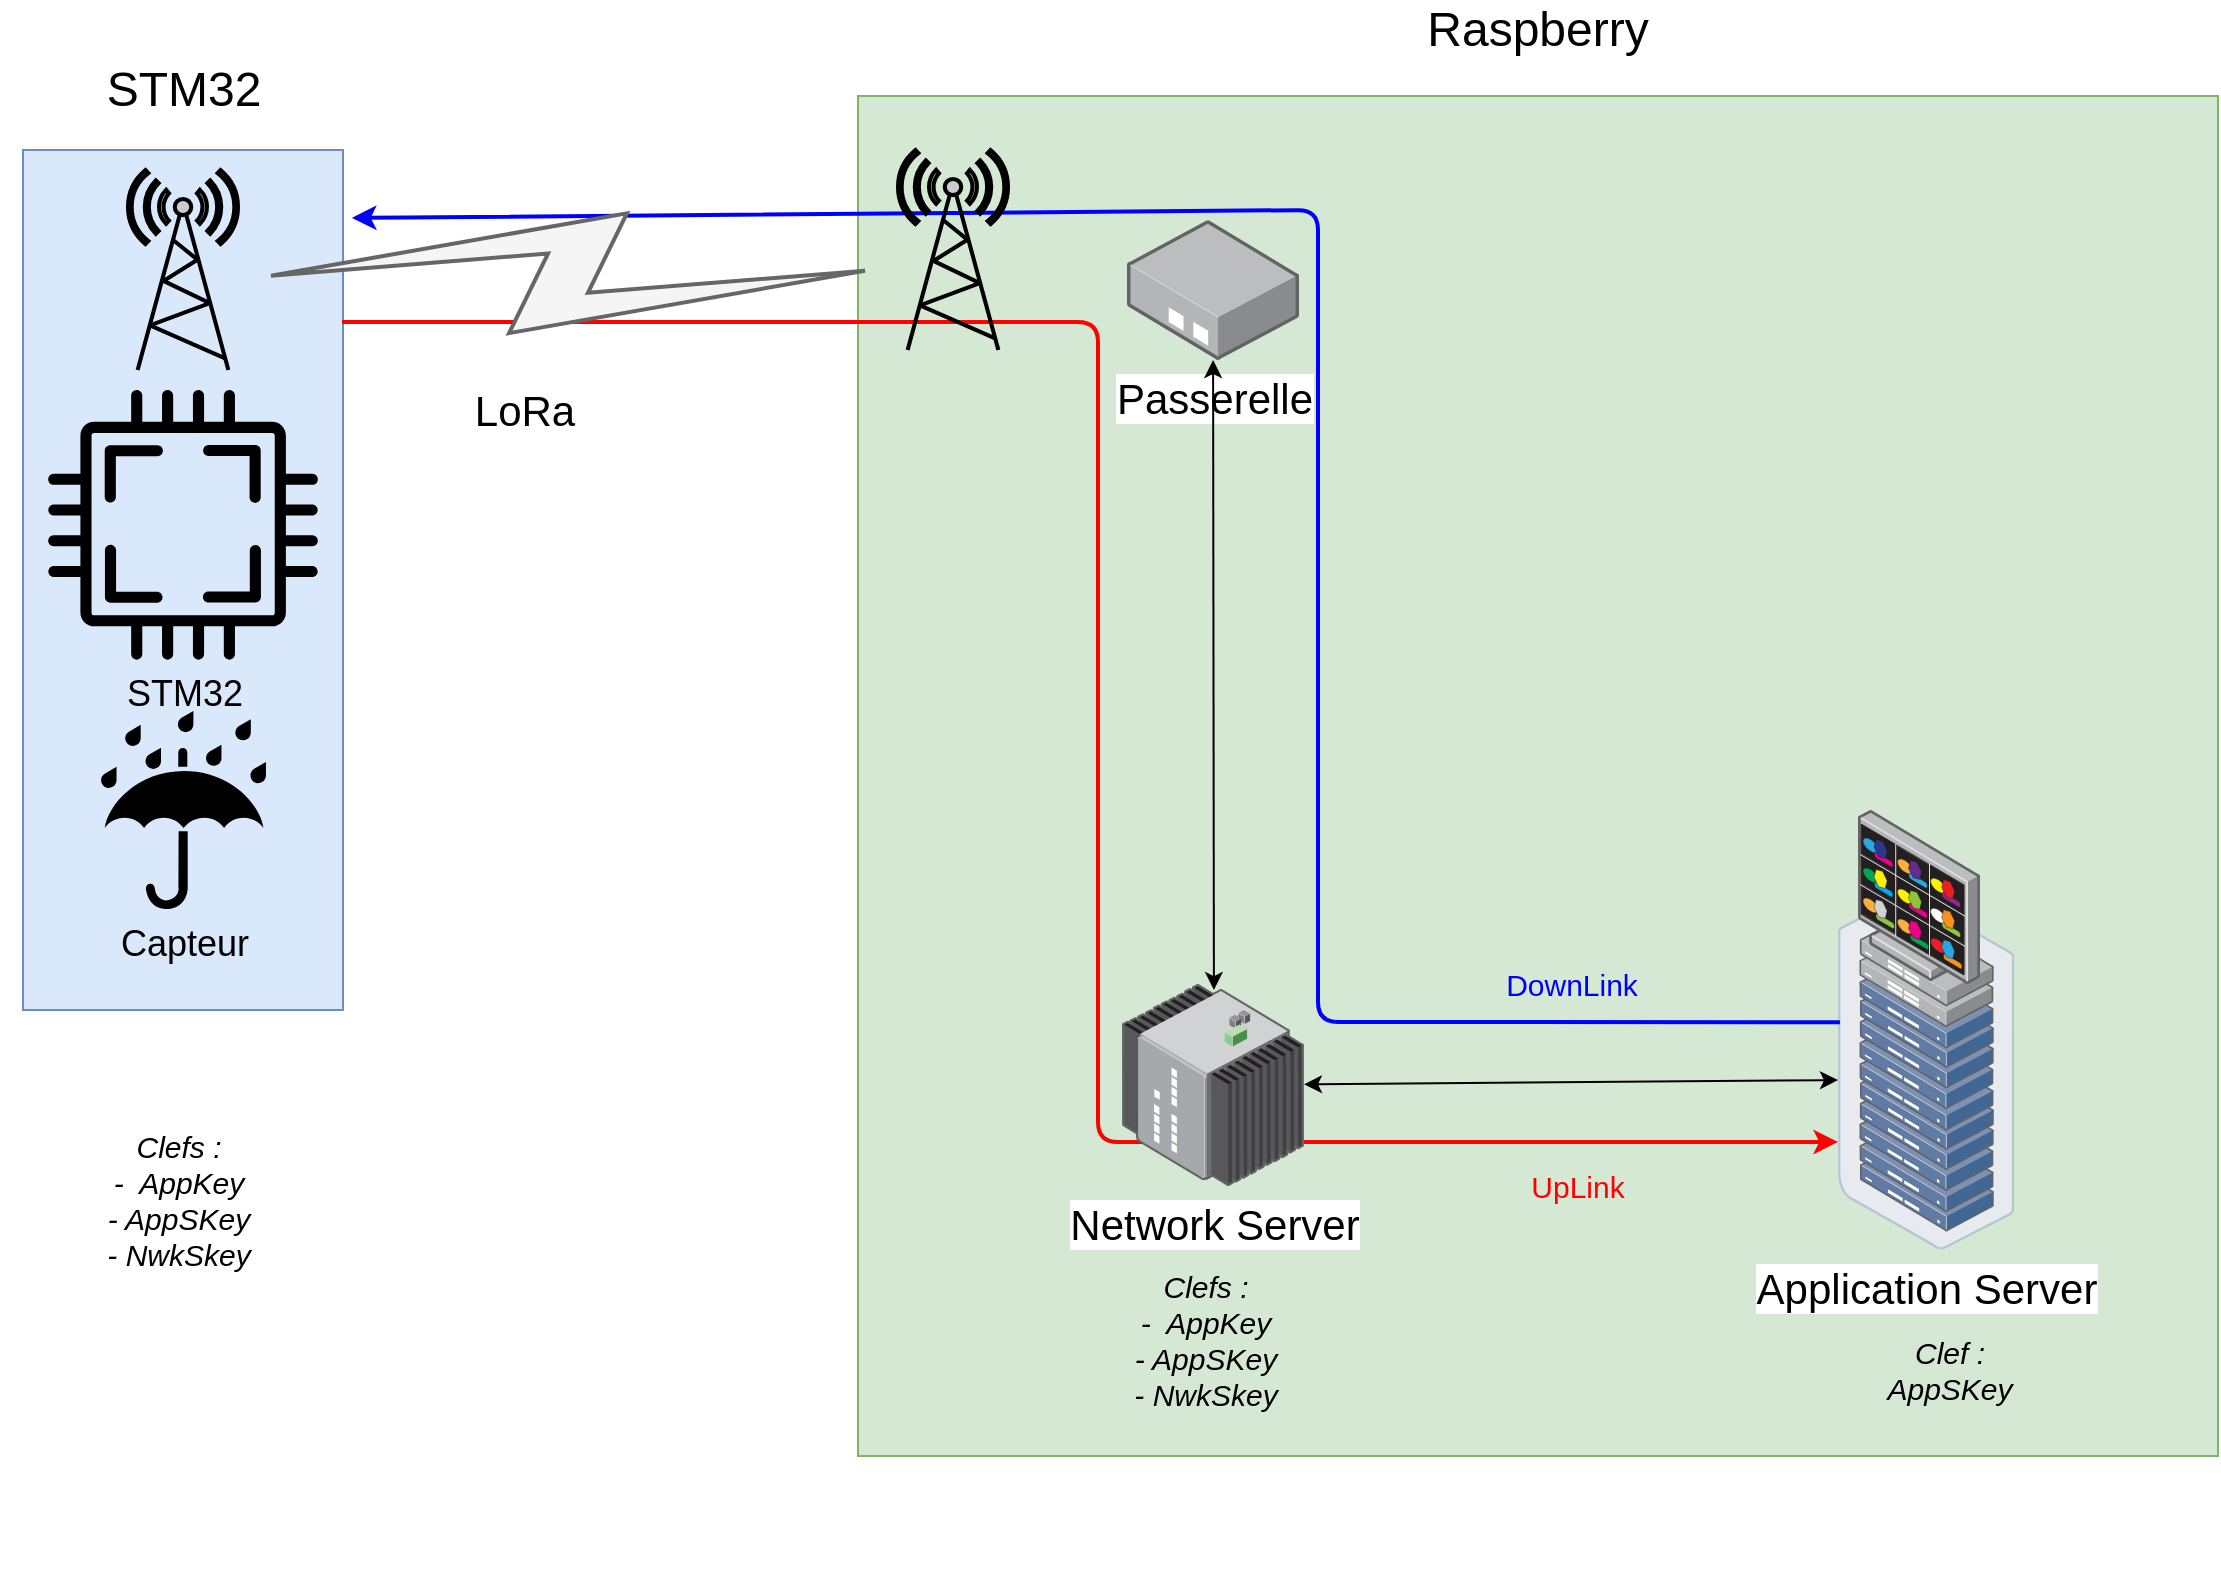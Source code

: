 <mxfile version="12.1.0" type="device" pages="1"><diagram id="-gOEk-B88rn5JIU2W61U" name="Page-1"><mxGraphModel dx="1408" dy="787" grid="1" gridSize="10" guides="1" tooltips="1" connect="1" arrows="1" fold="1" page="1" pageScale="1" pageWidth="1169" pageHeight="827" math="0" shadow="0"><root><mxCell id="0"/><mxCell id="1" parent="0"/><mxCell id="lyEVQ6YS2uaysqV2J7Jk-26" value="" style="rounded=0;whiteSpace=wrap;html=1;strokeColor=#6c8ebf;fillColor=#dae8fc;" parent="1" vertex="1"><mxGeometry x="42.5" y="100" width="160" height="430" as="geometry"/></mxCell><mxCell id="lyEVQ6YS2uaysqV2J7Jk-23" value="" style="whiteSpace=wrap;html=1;aspect=fixed;strokeColor=#82b366;fillColor=#d5e8d4;" parent="1" vertex="1"><mxGeometry x="460" y="73" width="680" height="680" as="geometry"/></mxCell><mxCell id="lyEVQ6YS2uaysqV2J7Jk-1" value="&lt;font style=&quot;font-size: 21px&quot;&gt;Application Server&lt;br&gt;&lt;/font&gt;" style="points=[];aspect=fixed;html=1;align=center;shadow=0;dashed=0;image;image=img/lib/allied_telesis/storage/Datacenter_Server_Rack_ToR.svg;" parent="1" vertex="1"><mxGeometry x="950" y="471" width="88.2" height="178.8" as="geometry"/></mxCell><mxCell id="lyEVQ6YS2uaysqV2J7Jk-2" value="" style="points=[];aspect=fixed;html=1;align=center;shadow=0;dashed=0;image;image=img/lib/allied_telesis/security/DVS_Surveillance_Monitor.svg;" parent="1" vertex="1"><mxGeometry x="960" y="430" width="61" height="87" as="geometry"/></mxCell><mxCell id="lyEVQ6YS2uaysqV2J7Jk-3" value="&lt;font style=&quot;font-size: 21px&quot;&gt;Passerelle&lt;/font&gt;" style="points=[];aspect=fixed;html=1;align=center;shadow=0;dashed=0;image;image=img/lib/allied_telesis/media_converters/Media_Converter_Standalone.svg;" parent="1" vertex="1"><mxGeometry x="594.5" y="135" width="86" height="70" as="geometry"/></mxCell><mxCell id="lyEVQ6YS2uaysqV2J7Jk-15" value="" style="endArrow=classic;startArrow=classic;html=1;exitX=0.505;exitY=0.03;exitDx=0;exitDy=0;exitPerimeter=0;" parent="1" source="lyEVQ6YS2uaysqV2J7Jk-4" target="lyEVQ6YS2uaysqV2J7Jk-3" edge="1"><mxGeometry width="50" height="50" relative="1" as="geometry"><mxPoint x="640" y="480" as="sourcePoint"/><mxPoint x="690" y="430" as="targetPoint"/></mxGeometry></mxCell><mxCell id="lyEVQ6YS2uaysqV2J7Jk-16" value="" style="endArrow=classic;startArrow=classic;html=1;entryX=0;entryY=0.526;entryDx=0;entryDy=0;entryPerimeter=0;" parent="1" source="lyEVQ6YS2uaysqV2J7Jk-4" target="lyEVQ6YS2uaysqV2J7Jk-1" edge="1"><mxGeometry width="50" height="50" relative="1" as="geometry"><mxPoint x="720" y="740" as="sourcePoint"/><mxPoint x="770" y="690" as="targetPoint"/></mxGeometry></mxCell><mxCell id="lyEVQ6YS2uaysqV2J7Jk-17" value="" style="fontColor=#0066CC;verticalAlign=top;verticalLabelPosition=bottom;labelPosition=center;align=center;html=1;outlineConnect=0;fillColor=#CCCCCC;strokeColor=#000000;gradientColor=none;gradientDirection=north;strokeWidth=2;shape=mxgraph.networks.radio_tower;" parent="1" vertex="1"><mxGeometry x="95" y="110" width="55" height="100" as="geometry"/></mxCell><mxCell id="lyEVQ6YS2uaysqV2J7Jk-21" value="&lt;font style=&quot;font-size: 18px&quot;&gt;STM32&lt;/font&gt;" style="pointerEvents=1;shadow=0;dashed=0;html=1;strokeColor=none;fillColor=#000000;aspect=fixed;labelPosition=center;verticalLabelPosition=bottom;verticalAlign=top;align=center;outlineConnect=0;shape=mxgraph.vvd.cpu;" parent="1" vertex="1"><mxGeometry x="55" y="220" width="135" height="135" as="geometry"/></mxCell><mxCell id="lyEVQ6YS2uaysqV2J7Jk-22" value="&lt;font style=&quot;font-size: 18px&quot;&gt;Capteur&lt;/font&gt;" style="shape=mxgraph.signs.safety.keep_dry;html=1;pointerEvents=1;fillColor=#000000;strokeColor=none;verticalLabelPosition=bottom;verticalAlign=top;align=center;" parent="1" vertex="1"><mxGeometry x="81" y="380.5" width="83" height="99" as="geometry"/></mxCell><mxCell id="lyEVQ6YS2uaysqV2J7Jk-27" value="&lt;font style=&quot;font-size: 24px&quot;&gt;STM32&lt;/font&gt;" style="text;html=1;strokeColor=none;fillColor=none;align=center;verticalAlign=middle;whiteSpace=wrap;rounded=0;" parent="1" vertex="1"><mxGeometry x="103" y="60" width="40" height="20" as="geometry"/></mxCell><mxCell id="lyEVQ6YS2uaysqV2J7Jk-28" value="&lt;font style=&quot;font-size: 24px&quot;&gt;Raspberry&lt;/font&gt;" style="text;html=1;strokeColor=none;fillColor=none;align=center;verticalAlign=middle;whiteSpace=wrap;rounded=0;" parent="1" vertex="1"><mxGeometry x="780" y="30" width="40" height="20" as="geometry"/></mxCell><mxCell id="lyEVQ6YS2uaysqV2J7Jk-30" value="" style="endArrow=classic;startArrow=classic;html=1;strokeColor=#FFFFFF;" parent="1" edge="1"><mxGeometry width="50" height="50" relative="1" as="geometry"><mxPoint x="40" y="800" as="sourcePoint"/><mxPoint x="690" y="800" as="targetPoint"/></mxGeometry></mxCell><mxCell id="lyEVQ6YS2uaysqV2J7Jk-31" value="" style="endArrow=classic;html=1;strokeColor=#0000FF;exitX=0.011;exitY=0.364;exitDx=0;exitDy=0;exitPerimeter=0;entryX=1.028;entryY=0.079;entryDx=0;entryDy=0;entryPerimeter=0;strokeWidth=2;" parent="1" source="lyEVQ6YS2uaysqV2J7Jk-1" target="lyEVQ6YS2uaysqV2J7Jk-26" edge="1"><mxGeometry width="50" height="50" relative="1" as="geometry"><mxPoint x="190" y="640" as="sourcePoint"/><mxPoint x="150" y="160" as="targetPoint"/><Array as="points"><mxPoint x="690" y="536"/><mxPoint x="690" y="130"/></Array></mxGeometry></mxCell><mxCell id="lyEVQ6YS2uaysqV2J7Jk-32" value="&lt;font style=&quot;font-size: 15px&quot; color=&quot;#0000FF&quot;&gt;DownLink&lt;/font&gt;" style="text;html=1;strokeColor=none;fillColor=none;align=center;verticalAlign=middle;whiteSpace=wrap;rounded=0;" parent="1" vertex="1"><mxGeometry x="797" y="507" width="40" height="20" as="geometry"/></mxCell><mxCell id="lyEVQ6YS2uaysqV2J7Jk-33" value="" style="endArrow=classic;html=1;strokeColor=#FF0000;exitX=0.997;exitY=0.2;exitDx=0;exitDy=0;exitPerimeter=0;entryX=0;entryY=0.699;entryDx=0;entryDy=0;entryPerimeter=0;strokeWidth=2;" parent="1" source="lyEVQ6YS2uaysqV2J7Jk-26" target="lyEVQ6YS2uaysqV2J7Jk-1" edge="1"><mxGeometry width="50" height="50" relative="1" as="geometry"><mxPoint x="340" y="470" as="sourcePoint"/><mxPoint x="340" y="450" as="targetPoint"/><Array as="points"><mxPoint x="580" y="186"/><mxPoint x="580" y="596"/></Array></mxGeometry></mxCell><mxCell id="lyEVQ6YS2uaysqV2J7Jk-34" value="&lt;font style=&quot;font-size: 15px&quot; color=&quot;#FF0000&quot;&gt;UpLink&lt;/font&gt;" style="text;html=1;strokeColor=none;fillColor=none;align=center;verticalAlign=middle;whiteSpace=wrap;rounded=0;" parent="1" vertex="1"><mxGeometry x="800" y="608" width="40" height="20" as="geometry"/></mxCell><mxCell id="lyEVQ6YS2uaysqV2J7Jk-4" value="&lt;font style=&quot;font-size: 21px&quot;&gt;Network Server&lt;br&gt;&lt;/font&gt;" style="points=[];aspect=fixed;html=1;align=center;shadow=0;dashed=0;image;image=img/lib/allied_telesis/switch/Industrial_Ethernet_IE300.svg;" parent="1" vertex="1"><mxGeometry x="592" y="517" width="91" height="101" as="geometry"/></mxCell><mxCell id="lyEVQ6YS2uaysqV2J7Jk-18" value="" style="fontColor=#0066CC;verticalAlign=top;verticalLabelPosition=bottom;labelPosition=center;align=center;html=1;outlineConnect=0;fillColor=#CCCCCC;strokeColor=#000000;gradientColor=none;gradientDirection=north;strokeWidth=2;shape=mxgraph.networks.radio_tower;" parent="1" vertex="1"><mxGeometry x="480" y="100" width="55" height="100" as="geometry"/></mxCell><mxCell id="lyEVQ6YS2uaysqV2J7Jk-19" value="&lt;font style=&quot;font-size: 21px&quot;&gt;LoRa&lt;/font&gt;" style="html=1;outlineConnect=0;gradientDirection=north;strokeWidth=2;shape=mxgraph.networks.comm_link_edge;html=1;fillColor=#f5f5f5;strokeColor=#666666;" parent="1" source="lyEVQ6YS2uaysqV2J7Jk-17" target="lyEVQ6YS2uaysqV2J7Jk-18" edge="1"><mxGeometry x="-0.114" y="-51" width="100" height="100" relative="1" as="geometry"><mxPoint x="360" y="260" as="sourcePoint"/><mxPoint x="460" y="250" as="targetPoint"/><Array as="points"><mxPoint x="400" y="190"/></Array><mxPoint as="offset"/></mxGeometry></mxCell><mxCell id="rtdhFv_zePLSXgIGIq5j-1" value="&lt;div style=&quot;font-size: 15px&quot;&gt;&lt;font style=&quot;font-size: 15px&quot;&gt;&lt;i&gt;Clefs : &lt;br&gt;&lt;/i&gt;&lt;/font&gt;&lt;/div&gt;&lt;div style=&quot;font-size: 15px&quot;&gt;&lt;font style=&quot;font-size: 15px&quot;&gt;&lt;i&gt;-&amp;nbsp; AppKey&lt;/i&gt;&lt;/font&gt;&lt;/div&gt;&lt;div style=&quot;font-size: 15px&quot;&gt;&lt;font style=&quot;font-size: 15px&quot;&gt;&lt;i&gt;- AppSKey&lt;br&gt;&lt;/i&gt;&lt;/font&gt;&lt;/div&gt;&lt;div style=&quot;font-size: 15px&quot;&gt;&lt;font style=&quot;font-size: 15px&quot;&gt;&lt;i&gt;- NwkSkey&lt;br&gt;&lt;/i&gt;&lt;/font&gt;&lt;/div&gt;" style="text;html=1;strokeColor=none;fillColor=none;align=center;verticalAlign=middle;whiteSpace=wrap;rounded=0;" vertex="1" parent="1"><mxGeometry x="61" y="560" width="119" height="130" as="geometry"/></mxCell><mxCell id="rtdhFv_zePLSXgIGIq5j-3" value="&lt;div style=&quot;font-size: 15px&quot;&gt;&lt;font style=&quot;font-size: 15px&quot;&gt;&lt;i&gt;Clefs : &lt;br&gt;&lt;/i&gt;&lt;/font&gt;&lt;/div&gt;&lt;div style=&quot;font-size: 15px&quot;&gt;&lt;font style=&quot;font-size: 15px&quot;&gt;&lt;i&gt;-&amp;nbsp; AppKey&lt;/i&gt;&lt;/font&gt;&lt;/div&gt;&lt;div style=&quot;font-size: 15px&quot;&gt;&lt;font style=&quot;font-size: 15px&quot;&gt;&lt;i&gt;- AppSKey&lt;br&gt;&lt;/i&gt;&lt;/font&gt;&lt;/div&gt;&lt;div style=&quot;font-size: 15px&quot;&gt;&lt;font style=&quot;font-size: 15px&quot;&gt;&lt;i&gt;- NwkSkey&lt;br&gt;&lt;/i&gt;&lt;/font&gt;&lt;/div&gt;" style="text;html=1;strokeColor=none;fillColor=none;align=center;verticalAlign=middle;whiteSpace=wrap;rounded=0;" vertex="1" parent="1"><mxGeometry x="578" y="650" width="112" height="90" as="geometry"/></mxCell><mxCell id="rtdhFv_zePLSXgIGIq5j-4" value="&lt;div style=&quot;font-size: 15px&quot;&gt;&lt;font style=&quot;font-size: 15px&quot;&gt;&lt;i&gt;Clef : &lt;br&gt;&lt;/i&gt;&lt;/font&gt;&lt;/div&gt;&lt;div style=&quot;font-size: 15px&quot;&gt;&lt;font style=&quot;font-size: 15px&quot;&gt;&lt;i&gt;AppSKey&lt;br&gt;&lt;/i&gt;&lt;/font&gt;&lt;/div&gt;" style="text;html=1;strokeColor=none;fillColor=none;align=center;verticalAlign=middle;whiteSpace=wrap;rounded=0;" vertex="1" parent="1"><mxGeometry x="950" y="680" width="112" height="60" as="geometry"/></mxCell></root></mxGraphModel></diagram></mxfile>
